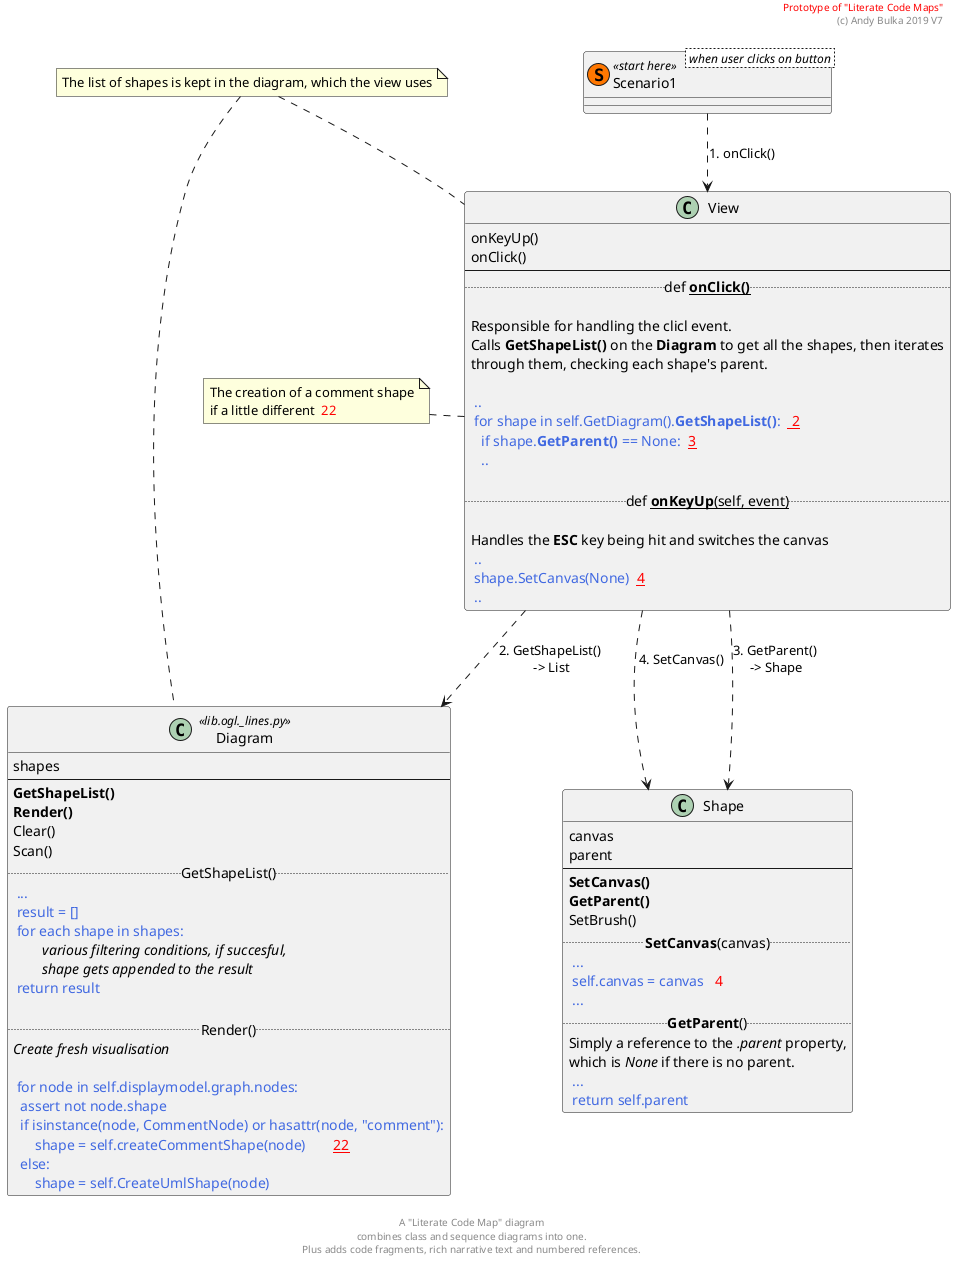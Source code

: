 @startuml More complete example of a Literate Code Map - 01

!$code = "<color:royalBlue><size:14>"
!$codeb = "<color:DarkSlateGray><size:12>"
!$codeg = "<color:Gray><size:12>"
!$codeb = "<color:royalBlue>"
!$codep = "<color:Purple><size:14>"

header
<font color=red>Prototype of "Literate Code Maps"</font>
(c) Andy Bulka 2019 V7

endheader

class View {
    onKeyUp()
    onClick()
    ---
    .. def <u><b>onClick() ..

    Responsible for handling the clicl event.
    Calls <b>GetShapeList()</b> on the <b>Diagram</b> to get all the shapes, then iterates
    through them, checking each shape's parent. 

    $code ..
    $code for shape in self.GetDiagram().<b>GetShapeList()</b>:  <color:Red><u> 2
    $code   if shape.<b>GetParent()</b> == None:  <color:Red><u>3
    $code   ..

    .. def <u><b>onKeyUp</b>(self, event) ..
    
    Handles the <b>ESC</b> key being hit and switches the canvas
    $code ..
    $code shape.SetCanvas(None)  <color:Red><u>4
    $code ..
}
class Shape {
    canvas
    parent
    --
    <b>SetCanvas()
    <b>GetParent()
    SetBrush()
}
class Diagram <<lib.ogl._lines.py>> {
    shapes
    ---
    <b>GetShapeList()
    <b>Render()
    Clear()
    Scan()
    .. GetShapeList() ..
    $code ...
    $code result = []
    $code for each shape in shapes: 
    \t<i>various filtering conditions, if succesful,
    \t<i>shape gets appended to the result
    $code return result

    .. Render() ..
    <i>Create fresh visualisation

    $code for node in self.displaymodel.graph.nodes:
    $code  assert not node.shape
    $code  if isinstance(node, CommentNode) or hasattr(node, "comment"):
    $code      shape = self.createCommentShape(node)  	<color:Red><u>22
    $code  else:
    $code      shape = self.CreateUmlShape(node)
}

class Shape {
    .. <b>SetCanvas</b>(canvas) ..
    $code ...
    $code self.canvas = canvas   <color:Red>4
    $code ...
    .. <b>GetParent</b>() ..
    Simply a reference to the <i>.parent</i> property, 
    which is <i>None</i> if there is no parent.
    $code ...
    $code return self.parent
}

class Scenario1 < when user clicks on button ><< (S,#FF7700) start here >>

Scenario1 ..> View : 1. onClick()
View ..> Diagram : 2. GetShapeList()\n -> List
View ..> Shape : 3. GetParent()\n -> Shape
View ..> Shape : 4. SetCanvas()



note as N2
The creation of a comment shape
if a little different  <color:Red>22
end note
N2 . View
N2 .[hidden] View

note "The list of shapes is kept in the diagram, which the view uses" as N3
N3 .. View
N3 .. Diagram

center footer

A "Literate Code Map" diagram
combines class and sequence diagrams into one.
Plus adds code fragments, rich narrative text and numbered references.
end footer

@enduml
